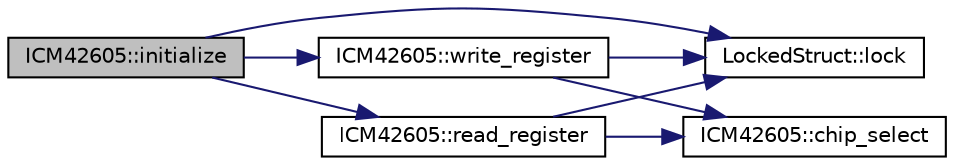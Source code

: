 digraph "ICM42605::initialize"
{
  edge [fontname="Helvetica",fontsize="10",labelfontname="Helvetica",labelfontsize="10"];
  node [fontname="Helvetica",fontsize="10",shape=record];
  rankdir="LR";
  Node30 [label="ICM42605::initialize",height=0.2,width=0.4,color="black", fillcolor="grey75", style="filled", fontcolor="black"];
  Node30 -> Node31 [color="midnightblue",fontsize="10",style="solid",fontname="Helvetica"];
  Node31 [label="LockedStruct::lock",height=0.2,width=0.4,color="black", fillcolor="white", style="filled",URL="$struct_locked_struct.html#aa207b98a1cd6c569a96e7d1d5565478f",tooltip="Lock this struct. "];
  Node30 -> Node32 [color="midnightblue",fontsize="10",style="solid",fontname="Helvetica"];
  Node32 [label="ICM42605::read_register",height=0.2,width=0.4,color="black", fillcolor="white", style="filled",URL="$class_i_c_m42605.html#a322e8ae9250c3cbde395269f2e1d6ecb"];
  Node32 -> Node31 [color="midnightblue",fontsize="10",style="solid",fontname="Helvetica"];
  Node32 -> Node33 [color="midnightblue",fontsize="10",style="solid",fontname="Helvetica"];
  Node33 [label="ICM42605::chip_select",height=0.2,width=0.4,color="black", fillcolor="white", style="filled",URL="$class_i_c_m42605.html#a47bbdf7f6490b91b21009b8df891b931"];
  Node30 -> Node34 [color="midnightblue",fontsize="10",style="solid",fontname="Helvetica"];
  Node34 [label="ICM42605::write_register",height=0.2,width=0.4,color="black", fillcolor="white", style="filled",URL="$class_i_c_m42605.html#ab48292e5f0f5c625ba1e147aaf4011ea"];
  Node34 -> Node31 [color="midnightblue",fontsize="10",style="solid",fontname="Helvetica"];
  Node34 -> Node33 [color="midnightblue",fontsize="10",style="solid",fontname="Helvetica"];
}
